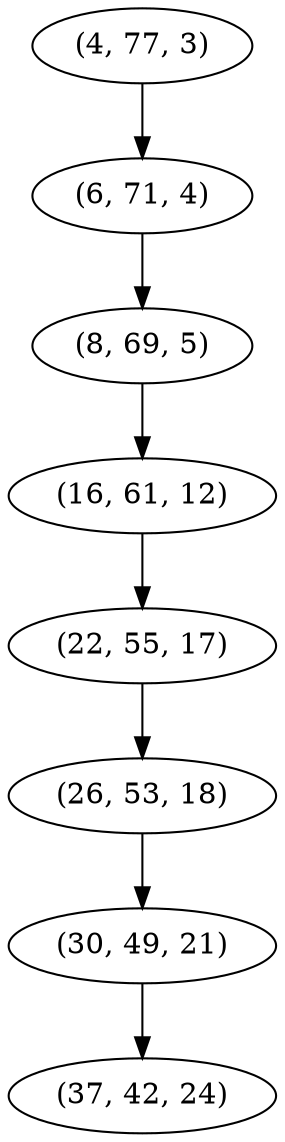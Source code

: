 digraph tree {
    "(4, 77, 3)";
    "(6, 71, 4)";
    "(8, 69, 5)";
    "(16, 61, 12)";
    "(22, 55, 17)";
    "(26, 53, 18)";
    "(30, 49, 21)";
    "(37, 42, 24)";
    "(4, 77, 3)" -> "(6, 71, 4)";
    "(6, 71, 4)" -> "(8, 69, 5)";
    "(8, 69, 5)" -> "(16, 61, 12)";
    "(16, 61, 12)" -> "(22, 55, 17)";
    "(22, 55, 17)" -> "(26, 53, 18)";
    "(26, 53, 18)" -> "(30, 49, 21)";
    "(30, 49, 21)" -> "(37, 42, 24)";
}
